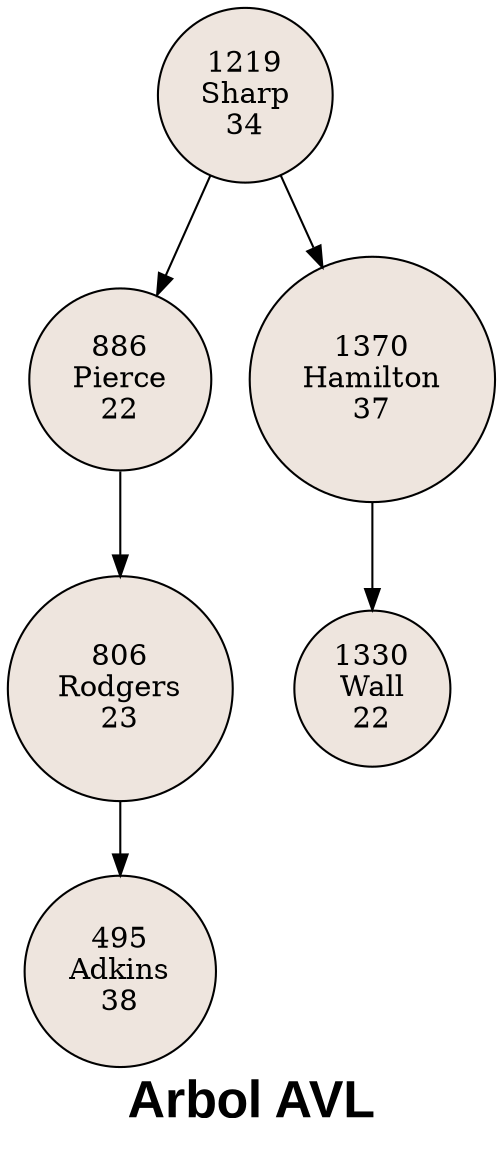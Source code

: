 digraph G{label = "Arbol AVL" fontname="Arial Black" fontsize="25pt";
node [shape = circle, style=filled, fillcolor=seashell2];
nodo1219[ label = "1219
Sharp
34"];
nodo886[ label = "886
Pierce
22"];
nodo806[ label = "806
Rodgers
23"];
nodo495[ label = "495
Adkins
38"];
nodo806:C0->nodo495
nodo886:C0->nodo806
nodo1219:C0->nodo886
nodo1370[ label = "1370
Hamilton
37"];
nodo1330[ label = "1330
Wall
22"];
nodo1370:C0->nodo1330
nodo1219:C1->nodo1370

}